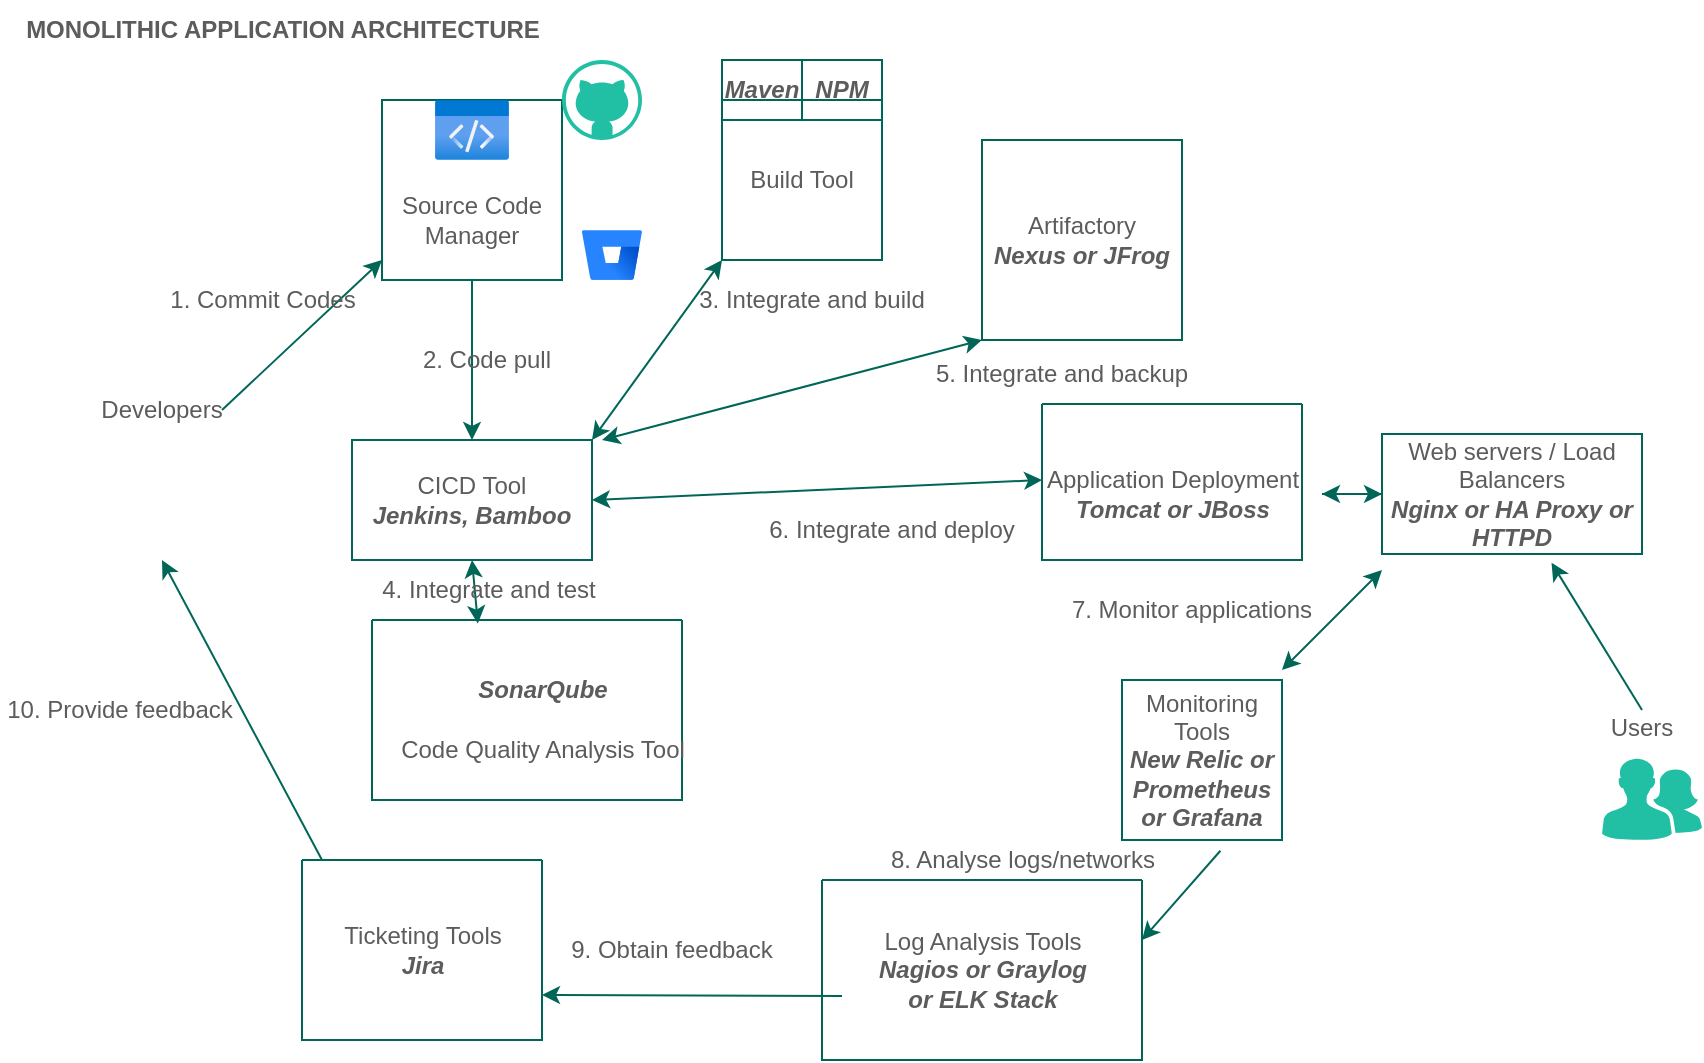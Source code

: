 <mxfile version="20.4.1" type="github" pages="2">
  <diagram id="n0YX-CEJoB1UbevrSjPl" name="Monolithic Application Architecture">
    <mxGraphModel dx="2742" dy="605" grid="1" gridSize="10" guides="1" tooltips="1" connect="1" arrows="1" fold="1" page="1" pageScale="1" pageWidth="850" pageHeight="1100" math="0" shadow="0">
      <root>
        <mxCell id="0" />
        <mxCell id="1" parent="0" />
        <mxCell id="-gWFEWzkOSPa2LKuE1_3-14" value="" style="shape=image;html=1;verticalAlign=top;verticalLabelPosition=bottom;imageAspect=0;aspect=fixed;image=https://cdn1.iconfinder.com/data/icons/user-pictures/100/male3-128.png;strokeColor=#006658;fontColor=#5C5C5C;fillColor=#21C0A5;" parent="1" vertex="1">
          <mxGeometry x="-820" y="202" width="58" height="58" as="geometry" />
        </mxCell>
        <mxCell id="-gWFEWzkOSPa2LKuE1_3-15" value="" style="shape=image;html=1;verticalAlign=top;verticalLabelPosition=bottom;imageAspect=0;aspect=fixed;image=https://cdn1.iconfinder.com/data/icons/user-pictures/100/female1-128.png;strokeColor=#006658;fontColor=#5C5C5C;fillColor=#21C0A5;" parent="1" vertex="1">
          <mxGeometry x="-770" y="201" width="60" height="60" as="geometry" />
        </mxCell>
        <mxCell id="-gWFEWzkOSPa2LKuE1_3-17" style="edgeStyle=orthogonalEdgeStyle;rounded=0;orthogonalLoop=1;jettySize=auto;html=1;exitX=0.5;exitY=1;exitDx=0;exitDy=0;strokeColor=#006658;fontColor=#5C5C5C;fillColor=#21C0A5;" parent="1" source="-gWFEWzkOSPa2LKuE1_3-14" target="-gWFEWzkOSPa2LKuE1_3-14" edge="1">
          <mxGeometry relative="1" as="geometry" />
        </mxCell>
        <mxCell id="-gWFEWzkOSPa2LKuE1_3-21" value="" style="whiteSpace=wrap;html=1;aspect=fixed;strokeColor=#006658;fontColor=#5C5C5C;fillColor=none;" parent="1" vertex="1">
          <mxGeometry x="-660" y="50" width="90" height="90" as="geometry" />
        </mxCell>
        <mxCell id="-gWFEWzkOSPa2LKuE1_3-45" value="" style="edgeStyle=orthogonalEdgeStyle;rounded=0;orthogonalLoop=1;jettySize=auto;html=1;strokeColor=#006658;fontColor=#5C5C5C;fillColor=#21C0A5;" parent="1" source="-gWFEWzkOSPa2LKuE1_3-28" target="-gWFEWzkOSPa2LKuE1_3-44" edge="1">
          <mxGeometry relative="1" as="geometry" />
        </mxCell>
        <mxCell id="-gWFEWzkOSPa2LKuE1_3-28" value="Source Code Manager" style="text;html=1;strokeColor=none;fillColor=none;align=center;verticalAlign=middle;whiteSpace=wrap;rounded=0;fontColor=#5C5C5C;" parent="1" vertex="1">
          <mxGeometry x="-660" y="80" width="90" height="60" as="geometry" />
        </mxCell>
        <mxCell id="-gWFEWzkOSPa2LKuE1_3-29" value="Developers" style="text;html=1;strokeColor=none;fillColor=none;align=center;verticalAlign=middle;whiteSpace=wrap;rounded=0;fontColor=#5C5C5C;" parent="1" vertex="1">
          <mxGeometry x="-800" y="190" width="60" height="30" as="geometry" />
        </mxCell>
        <mxCell id="-gWFEWzkOSPa2LKuE1_3-30" value="" style="aspect=fixed;html=1;points=[];align=center;image;fontSize=12;image=img/lib/azure2/general/Code.svg;strokeColor=#006658;fontColor=#5C5C5C;fillColor=none;" parent="1" vertex="1">
          <mxGeometry x="-633.46" y="50" width="36.92" height="30" as="geometry" />
        </mxCell>
        <mxCell id="-gWFEWzkOSPa2LKuE1_3-32" value="" style="endArrow=classic;html=1;rounded=0;strokeColor=#006658;fontColor=#5C5C5C;fillColor=#21C0A5;exitX=1;exitY=0.5;exitDx=0;exitDy=0;" parent="1" source="-gWFEWzkOSPa2LKuE1_3-29" edge="1">
          <mxGeometry width="50" height="50" relative="1" as="geometry">
            <mxPoint x="-710" y="180" as="sourcePoint" />
            <mxPoint x="-660" y="130" as="targetPoint" />
          </mxGeometry>
        </mxCell>
        <mxCell id="-gWFEWzkOSPa2LKuE1_3-33" value="" style="verticalLabelPosition=bottom;html=1;verticalAlign=top;align=center;strokeColor=none;fillColor=#21C0A5;shape=mxgraph.azure.github_code;pointerEvents=1;fontColor=#5C5C5C;" parent="1" vertex="1">
          <mxGeometry x="-570" y="30" width="40" height="40" as="geometry" />
        </mxCell>
        <mxCell id="-gWFEWzkOSPa2LKuE1_3-34" value="" style="shape=image;html=1;verticalAlign=top;verticalLabelPosition=bottom;imageAspect=0;aspect=fixed;image=https://cdn4.iconfinder.com/data/icons/socialcones/508/Gitlab-128.png;strokeColor=#006658;fontColor=#5C5C5C;fillColor=none;" parent="1" vertex="1">
          <mxGeometry x="-570" y="75" width="40" height="40" as="geometry" />
        </mxCell>
        <mxCell id="-gWFEWzkOSPa2LKuE1_3-35" value="" style="image;image=img/lib/atlassian/Bitbucket_Logo.svg;strokeColor=#006658;fontColor=#5C5C5C;fillColor=none;" parent="1" vertex="1">
          <mxGeometry x="-560" y="115" width="30" height="25" as="geometry" />
        </mxCell>
        <mxCell id="-gWFEWzkOSPa2LKuE1_3-36" value="1. Commit Codes" style="text;html=1;align=center;verticalAlign=middle;resizable=0;points=[];autosize=1;strokeColor=none;fillColor=none;fontColor=#5C5C5C;" parent="1" vertex="1">
          <mxGeometry x="-780" y="135" width="120" height="30" as="geometry" />
        </mxCell>
        <mxCell id="-gWFEWzkOSPa2LKuE1_3-38" value="Build Tool" style="whiteSpace=wrap;html=1;aspect=fixed;strokeColor=#006658;fontColor=#5C5C5C;fillColor=none;" parent="1" vertex="1">
          <mxGeometry x="-490" y="50" width="80" height="80" as="geometry" />
        </mxCell>
        <mxCell id="-gWFEWzkOSPa2LKuE1_3-39" value="&lt;b&gt;&lt;i&gt;NPM&lt;/i&gt;&lt;/b&gt;" style="whiteSpace=wrap;html=1;strokeColor=#006658;fontColor=#5C5C5C;fillColor=none;" parent="1" vertex="1">
          <mxGeometry x="-450" y="30" width="40" height="30" as="geometry" />
        </mxCell>
        <mxCell id="-gWFEWzkOSPa2LKuE1_3-40" value="&lt;b&gt;&lt;i&gt;Maven&lt;/i&gt;&lt;/b&gt;" style="whiteSpace=wrap;html=1;strokeColor=#006658;fontColor=#5C5C5C;fillColor=none;" parent="1" vertex="1">
          <mxGeometry x="-490" y="30" width="40" height="30" as="geometry" />
        </mxCell>
        <mxCell id="-gWFEWzkOSPa2LKuE1_3-44" value="CICD Tool&lt;br&gt;&lt;b&gt;&lt;i&gt;Jenkins, Bamboo&lt;/i&gt;&lt;/b&gt;" style="whiteSpace=wrap;html=1;strokeColor=#006658;fontColor=#5C5C5C;fillColor=none;" parent="1" vertex="1">
          <mxGeometry x="-675" y="220" width="120" height="60" as="geometry" />
        </mxCell>
        <mxCell id="-gWFEWzkOSPa2LKuE1_3-46" value="2. Code pull" style="text;html=1;strokeColor=none;fillColor=none;align=center;verticalAlign=middle;whiteSpace=wrap;rounded=0;fontColor=#5C5C5C;" parent="1" vertex="1">
          <mxGeometry x="-645" y="165" width="75" height="30" as="geometry" />
        </mxCell>
        <mxCell id="-gWFEWzkOSPa2LKuE1_3-47" value="" style="endArrow=classic;startArrow=classic;html=1;rounded=0;strokeColor=#006658;fontColor=#5C5C5C;fillColor=#21C0A5;exitX=1;exitY=0;exitDx=0;exitDy=0;entryX=0;entryY=1;entryDx=0;entryDy=0;" parent="1" source="-gWFEWzkOSPa2LKuE1_3-44" target="-gWFEWzkOSPa2LKuE1_3-38" edge="1">
          <mxGeometry width="50" height="50" relative="1" as="geometry">
            <mxPoint x="-460" y="310" as="sourcePoint" />
            <mxPoint x="-460" y="140" as="targetPoint" />
          </mxGeometry>
        </mxCell>
        <mxCell id="-gWFEWzkOSPa2LKuE1_3-48" value="3. Integrate and build" style="text;html=1;strokeColor=none;fillColor=none;align=center;verticalAlign=middle;whiteSpace=wrap;rounded=0;fontColor=#5C5C5C;" parent="1" vertex="1">
          <mxGeometry x="-510" y="135" width="130" height="30" as="geometry" />
        </mxCell>
        <mxCell id="-gWFEWzkOSPa2LKuE1_3-50" value="" style="swimlane;startSize=0;strokeColor=#006658;fontColor=#5C5C5C;fillColor=none;" parent="1" vertex="1">
          <mxGeometry x="-665" y="310" width="155" height="90" as="geometry" />
        </mxCell>
        <mxCell id="-gWFEWzkOSPa2LKuE1_3-52" value="Code Quality Analysis Tool" style="text;html=1;align=center;verticalAlign=middle;resizable=0;points=[];autosize=1;strokeColor=none;fillColor=none;fontColor=#5C5C5C;" parent="-gWFEWzkOSPa2LKuE1_3-50" vertex="1">
          <mxGeometry y="50" width="170" height="30" as="geometry" />
        </mxCell>
        <mxCell id="-gWFEWzkOSPa2LKuE1_3-57" value="" style="endArrow=classic;startArrow=classic;html=1;rounded=0;strokeColor=#006658;fontColor=#5C5C5C;fillColor=#21C0A5;entryX=0.5;entryY=1;entryDx=0;entryDy=0;exitX=0.465;exitY=1.06;exitDx=0;exitDy=0;exitPerimeter=0;" parent="1" target="-gWFEWzkOSPa2LKuE1_3-44" edge="1" source="-gWFEWzkOSPa2LKuE1_3-59">
          <mxGeometry width="50" height="50" relative="1" as="geometry">
            <mxPoint x="-615" y="370" as="sourcePoint" />
            <mxPoint x="-570" y="300" as="targetPoint" />
          </mxGeometry>
        </mxCell>
        <mxCell id="-gWFEWzkOSPa2LKuE1_3-59" value="4. Integrate and test" style="text;html=1;align=center;verticalAlign=middle;resizable=0;points=[];autosize=1;strokeColor=none;fillColor=none;fontColor=#5C5C5C;" parent="1" vertex="1">
          <mxGeometry x="-672.5" y="280" width="130" height="30" as="geometry" />
        </mxCell>
        <mxCell id="lnZVJrbV3pISOHpiNBGS-1" value="Artifactory&lt;br&gt;&lt;b&gt;&lt;i&gt;Nexus or JFrog&lt;/i&gt;&lt;/b&gt;" style="whiteSpace=wrap;html=1;aspect=fixed;strokeColor=#006658;fontColor=#5C5C5C;fillColor=none;" vertex="1" parent="1">
          <mxGeometry x="-360" y="70" width="100" height="100" as="geometry" />
        </mxCell>
        <mxCell id="lnZVJrbV3pISOHpiNBGS-2" value="" style="endArrow=classic;startArrow=classic;html=1;rounded=0;strokeColor=#006658;fontColor=#5C5C5C;fillColor=#21C0A5;entryX=0;entryY=1;entryDx=0;entryDy=0;" edge="1" parent="1" target="lnZVJrbV3pISOHpiNBGS-1">
          <mxGeometry width="50" height="50" relative="1" as="geometry">
            <mxPoint x="-550" y="220" as="sourcePoint" />
            <mxPoint x="-500" y="170" as="targetPoint" />
          </mxGeometry>
        </mxCell>
        <mxCell id="lnZVJrbV3pISOHpiNBGS-3" value="5. Integrate and backup" style="text;html=1;strokeColor=none;fillColor=none;align=center;verticalAlign=middle;whiteSpace=wrap;rounded=0;fontColor=#5C5C5C;" vertex="1" parent="1">
          <mxGeometry x="-400" y="172" width="160" height="30" as="geometry" />
        </mxCell>
        <mxCell id="lnZVJrbV3pISOHpiNBGS-5" value="&lt;b&gt;MONOLITHIC APPLICATION ARCHITECTURE&lt;/b&gt;" style="text;html=1;align=center;verticalAlign=middle;resizable=0;points=[];autosize=1;strokeColor=none;fillColor=none;fontColor=#5C5C5C;" vertex="1" parent="1">
          <mxGeometry x="-850" width="280" height="30" as="geometry" />
        </mxCell>
        <mxCell id="lnZVJrbV3pISOHpiNBGS-6" value="" style="swimlane;startSize=0;strokeColor=#006658;fontColor=#5C5C5C;fillColor=none;" vertex="1" parent="1">
          <mxGeometry x="-330" y="202" width="130" height="78" as="geometry" />
        </mxCell>
        <mxCell id="lnZVJrbV3pISOHpiNBGS-9" value="Application Deployment&lt;br&gt;&lt;b&gt;&lt;i&gt;Tomcat or JBoss&lt;/i&gt;&lt;/b&gt;" style="text;html=1;align=center;verticalAlign=middle;resizable=0;points=[];autosize=1;strokeColor=none;fillColor=none;fontColor=#5C5C5C;" vertex="1" parent="lnZVJrbV3pISOHpiNBGS-6">
          <mxGeometry x="-10" y="25" width="150" height="40" as="geometry" />
        </mxCell>
        <mxCell id="lnZVJrbV3pISOHpiNBGS-7" value="" style="endArrow=classic;startArrow=classic;html=1;rounded=0;strokeColor=#006658;fontColor=#5C5C5C;fillColor=#21C0A5;entryX=0.067;entryY=0.325;entryDx=0;entryDy=0;exitX=1;exitY=0.5;exitDx=0;exitDy=0;entryPerimeter=0;" edge="1" parent="1" source="-gWFEWzkOSPa2LKuE1_3-44" target="lnZVJrbV3pISOHpiNBGS-9">
          <mxGeometry width="50" height="50" relative="1" as="geometry">
            <mxPoint x="-450" y="290" as="sourcePoint" />
            <mxPoint x="-400" y="240" as="targetPoint" />
          </mxGeometry>
        </mxCell>
        <mxCell id="lnZVJrbV3pISOHpiNBGS-8" value="6. Integrate and deploy" style="text;html=1;strokeColor=none;fillColor=none;align=center;verticalAlign=middle;whiteSpace=wrap;rounded=0;fontColor=#5C5C5C;" vertex="1" parent="1">
          <mxGeometry x="-470" y="250" width="130" height="30" as="geometry" />
        </mxCell>
        <mxCell id="TjqHLSXgCUqiHAZbNDQD-3" value="" style="edgeStyle=orthogonalEdgeStyle;rounded=0;orthogonalLoop=1;jettySize=auto;html=1;strokeColor=#006658;fontColor=#5C5C5C;fillColor=#21C0A5;" edge="1" parent="1" source="lnZVJrbV3pISOHpiNBGS-11" target="lnZVJrbV3pISOHpiNBGS-9">
          <mxGeometry relative="1" as="geometry" />
        </mxCell>
        <mxCell id="lnZVJrbV3pISOHpiNBGS-11" value="Web servers / Load Balancers&lt;br&gt;&lt;b&gt;&lt;i&gt;Nginx or HA Proxy or HTTPD&lt;/i&gt;&lt;/b&gt;" style="whiteSpace=wrap;html=1;strokeColor=#006658;fontColor=#5C5C5C;fillColor=none;" vertex="1" parent="1">
          <mxGeometry x="-160" y="217" width="130" height="60" as="geometry" />
        </mxCell>
        <mxCell id="lnZVJrbV3pISOHpiNBGS-12" value="" style="edgeStyle=orthogonalEdgeStyle;rounded=0;orthogonalLoop=1;jettySize=auto;html=1;strokeColor=#006658;fontColor=#5C5C5C;fillColor=#21C0A5;" edge="1" parent="1" source="lnZVJrbV3pISOHpiNBGS-9" target="lnZVJrbV3pISOHpiNBGS-11">
          <mxGeometry relative="1" as="geometry">
            <Array as="points">
              <mxPoint x="-200" y="240" />
              <mxPoint x="-200" y="240" />
            </Array>
          </mxGeometry>
        </mxCell>
        <mxCell id="lnZVJrbV3pISOHpiNBGS-15" value="" style="verticalLabelPosition=bottom;sketch=0;html=1;fillColor=#21C0A5;strokeColor=none;verticalAlign=top;pointerEvents=1;align=center;shape=mxgraph.cisco_safe.people_places_things_icons.icon2;fontColor=#5C5C5C;" vertex="1" parent="1">
          <mxGeometry x="-50" y="379" width="50" height="41" as="geometry" />
        </mxCell>
        <mxCell id="lnZVJrbV3pISOHpiNBGS-16" value="Users" style="text;html=1;strokeColor=none;fillColor=none;align=center;verticalAlign=middle;whiteSpace=wrap;rounded=0;fontColor=#5C5C5C;" vertex="1" parent="1">
          <mxGeometry x="-60" y="349" width="60" height="30" as="geometry" />
        </mxCell>
        <mxCell id="lnZVJrbV3pISOHpiNBGS-17" value="" style="endArrow=classic;html=1;rounded=0;strokeColor=#006658;fontColor=#5C5C5C;fillColor=#21C0A5;entryX=0.652;entryY=1.073;entryDx=0;entryDy=0;entryPerimeter=0;" edge="1" parent="1" target="lnZVJrbV3pISOHpiNBGS-11">
          <mxGeometry width="50" height="50" relative="1" as="geometry">
            <mxPoint x="-30" y="355" as="sourcePoint" />
            <mxPoint x="20" y="305" as="targetPoint" />
          </mxGeometry>
        </mxCell>
        <mxCell id="lnZVJrbV3pISOHpiNBGS-18" value="Monitoring Tools&lt;br&gt;&lt;b&gt;&lt;i&gt;New Relic or Prometheus or Grafana&lt;/i&gt;&lt;/b&gt;" style="whiteSpace=wrap;html=1;aspect=fixed;strokeColor=#006658;fontColor=#5C5C5C;fillColor=none;" vertex="1" parent="1">
          <mxGeometry x="-290" y="340" width="80" height="80" as="geometry" />
        </mxCell>
        <mxCell id="lnZVJrbV3pISOHpiNBGS-19" value="" style="endArrow=classic;startArrow=classic;html=1;fontFamily=Helvetica;fontSize=11;fontColor=#5C5C5C;align=center;strokeColor=#006658;fillColor=#21C0A5;" edge="1" parent="1">
          <mxGeometry width="50" height="50" relative="1" as="geometry">
            <mxPoint x="-210" y="335" as="sourcePoint" />
            <mxPoint x="-160" y="285" as="targetPoint" />
          </mxGeometry>
        </mxCell>
        <mxCell id="lnZVJrbV3pISOHpiNBGS-20" value="7. Monitor applications" style="text;html=1;strokeColor=none;fillColor=none;align=center;verticalAlign=middle;whiteSpace=wrap;rounded=0;fontColor=#5C5C5C;" vertex="1" parent="1">
          <mxGeometry x="-360" y="290" width="210" height="30" as="geometry" />
        </mxCell>
        <mxCell id="-gWFEWzkOSPa2LKuE1_3-60" value="&lt;b&gt;&lt;i&gt;SonarQube&lt;/i&gt;&lt;/b&gt;" style="text;html=1;align=center;verticalAlign=middle;resizable=0;points=[];autosize=1;strokeColor=none;fillColor=none;fontColor=#5C5C5C;" parent="1" vertex="1">
          <mxGeometry x="-625" y="330" width="90" height="30" as="geometry" />
        </mxCell>
        <mxCell id="lnZVJrbV3pISOHpiNBGS-23" value="" style="swimlane;startSize=0;strokeColor=#006658;fontColor=#5C5C5C;fillColor=none;" vertex="1" parent="1">
          <mxGeometry x="-700" y="430" width="120" height="90" as="geometry" />
        </mxCell>
        <mxCell id="lnZVJrbV3pISOHpiNBGS-24" value="Ticketing Tools&lt;br&gt;&lt;b&gt;&lt;i&gt;Jira&lt;/i&gt;&lt;/b&gt;" style="text;html=1;align=center;verticalAlign=middle;resizable=0;points=[];autosize=1;strokeColor=none;fillColor=none;fontColor=#5C5C5C;" vertex="1" parent="lnZVJrbV3pISOHpiNBGS-23">
          <mxGeometry x="10" y="25" width="100" height="40" as="geometry" />
        </mxCell>
        <mxCell id="lnZVJrbV3pISOHpiNBGS-25" value="" style="endArrow=classic;html=1;rounded=0;strokeColor=#006658;fontColor=#5C5C5C;fillColor=#21C0A5;entryX=1;entryY=0.75;entryDx=0;entryDy=0;" edge="1" parent="1" target="lnZVJrbV3pISOHpiNBGS-23">
          <mxGeometry width="50" height="50" relative="1" as="geometry">
            <mxPoint x="-430" y="498" as="sourcePoint" />
            <mxPoint x="-400" y="430" as="targetPoint" />
            <Array as="points" />
          </mxGeometry>
        </mxCell>
        <mxCell id="lnZVJrbV3pISOHpiNBGS-26" value="9. Obtain feedback" style="text;html=1;strokeColor=none;fillColor=none;align=center;verticalAlign=middle;whiteSpace=wrap;rounded=0;fontColor=#5C5C5C;" vertex="1" parent="1">
          <mxGeometry x="-580" y="460" width="130" height="30" as="geometry" />
        </mxCell>
        <mxCell id="lnZVJrbV3pISOHpiNBGS-28" value="" style="swimlane;startSize=0;strokeColor=#006658;fontColor=#5C5C5C;fillColor=none;" vertex="1" parent="1">
          <mxGeometry x="-440" y="440" width="160" height="90" as="geometry" />
        </mxCell>
        <mxCell id="lnZVJrbV3pISOHpiNBGS-30" value="" style="endArrow=classic;html=1;rounded=0;strokeColor=#006658;fontColor=#5C5C5C;fillColor=#21C0A5;exitX=0.615;exitY=1.067;exitDx=0;exitDy=0;exitPerimeter=0;" edge="1" parent="1" source="lnZVJrbV3pISOHpiNBGS-18">
          <mxGeometry width="50" height="50" relative="1" as="geometry">
            <mxPoint x="-310" y="470" as="sourcePoint" />
            <mxPoint x="-280" y="470" as="targetPoint" />
          </mxGeometry>
        </mxCell>
        <mxCell id="lnZVJrbV3pISOHpiNBGS-31" value="Log Analysis Tools&lt;br&gt;&lt;b&gt;&lt;i&gt;Nagios or Graylog &lt;br&gt;or ELK Stack&lt;/i&gt;&lt;/b&gt;" style="text;html=1;align=center;verticalAlign=middle;resizable=0;points=[];autosize=1;strokeColor=none;fillColor=none;fontColor=#5C5C5C;" vertex="1" parent="1">
          <mxGeometry x="-425" y="455" width="130" height="60" as="geometry" />
        </mxCell>
        <mxCell id="lnZVJrbV3pISOHpiNBGS-32" value="8. Analyse logs/networks" style="text;html=1;align=center;verticalAlign=middle;resizable=0;points=[];autosize=1;strokeColor=none;fillColor=none;fontColor=#5C5C5C;" vertex="1" parent="1">
          <mxGeometry x="-420" y="415" width="160" height="30" as="geometry" />
        </mxCell>
        <mxCell id="lnZVJrbV3pISOHpiNBGS-34" value="" style="endArrow=classic;html=1;rounded=0;strokeColor=#006658;fontColor=#5C5C5C;fillColor=#21C0A5;" edge="1" parent="1">
          <mxGeometry width="50" height="50" relative="1" as="geometry">
            <mxPoint x="-690" y="430" as="sourcePoint" />
            <mxPoint x="-770" y="280" as="targetPoint" />
            <Array as="points">
              <mxPoint x="-690" y="430" />
            </Array>
          </mxGeometry>
        </mxCell>
        <mxCell id="lnZVJrbV3pISOHpiNBGS-35" value="10. Provide feedback" style="text;html=1;strokeColor=none;fillColor=none;align=center;verticalAlign=middle;whiteSpace=wrap;rounded=0;fontColor=#5C5C5C;" vertex="1" parent="1">
          <mxGeometry x="-851" y="340" width="120" height="30" as="geometry" />
        </mxCell>
      </root>
    </mxGraphModel>
  </diagram>
  <diagram id="q8Q8Tn2mnPcya7eOzfG_" name="Microservice Application Architecture">
    <mxGraphModel dx="1892" dy="1705" grid="1" gridSize="10" guides="1" tooltips="1" connect="1" arrows="1" fold="1" page="1" pageScale="1" pageWidth="850" pageHeight="1100" background="#F1FAEE" math="0" shadow="0">
      <root>
        <mxCell id="0" />
        <mxCell id="1" parent="0" />
        <mxCell id="BVTT12Qqvhb-sS7Ft4Zv-1" value="" style="shape=image;html=1;verticalAlign=top;verticalLabelPosition=bottom;imageAspect=0;aspect=fixed;image=https://cdn1.iconfinder.com/data/icons/user-pictures/100/male3-128.png;strokeColor=#457B9D;fontColor=#1D3557;fillColor=#A8DADC;" vertex="1" parent="1">
          <mxGeometry x="30" y="182" width="58" height="58" as="geometry" />
        </mxCell>
        <mxCell id="BVTT12Qqvhb-sS7Ft4Zv-2" value="" style="shape=image;html=1;verticalAlign=top;verticalLabelPosition=bottom;imageAspect=0;aspect=fixed;image=https://cdn1.iconfinder.com/data/icons/user-pictures/100/female1-128.png;strokeColor=#457B9D;fontColor=#1D3557;fillColor=#A8DADC;" vertex="1" parent="1">
          <mxGeometry x="80" y="181" width="60" height="60" as="geometry" />
        </mxCell>
        <mxCell id="BVTT12Qqvhb-sS7Ft4Zv-3" style="edgeStyle=orthogonalEdgeStyle;rounded=0;orthogonalLoop=1;jettySize=auto;html=1;exitX=0.5;exitY=1;exitDx=0;exitDy=0;strokeColor=#457B9D;fontColor=#1D3557;fillColor=#A8DADC;labelBackgroundColor=#F1FAEE;" edge="1" parent="1" source="BVTT12Qqvhb-sS7Ft4Zv-1" target="BVTT12Qqvhb-sS7Ft4Zv-1">
          <mxGeometry relative="1" as="geometry" />
        </mxCell>
        <mxCell id="BVTT12Qqvhb-sS7Ft4Zv-4" value="" style="whiteSpace=wrap;html=1;aspect=fixed;strokeColor=#457B9D;fontColor=#1D3557;fillColor=none;" vertex="1" parent="1">
          <mxGeometry x="190" y="30" width="90" height="90" as="geometry" />
        </mxCell>
        <mxCell id="BVTT12Qqvhb-sS7Ft4Zv-5" value="" style="edgeStyle=orthogonalEdgeStyle;rounded=0;orthogonalLoop=1;jettySize=auto;html=1;strokeColor=#457B9D;fontColor=#1D3557;fillColor=#A8DADC;labelBackgroundColor=#F1FAEE;" edge="1" parent="1" source="BVTT12Qqvhb-sS7Ft4Zv-6" target="BVTT12Qqvhb-sS7Ft4Zv-17">
          <mxGeometry relative="1" as="geometry" />
        </mxCell>
        <mxCell id="BVTT12Qqvhb-sS7Ft4Zv-6" value="Source Code Manager" style="text;html=1;strokeColor=none;fillColor=none;align=center;verticalAlign=middle;whiteSpace=wrap;rounded=0;fontColor=#1D3557;" vertex="1" parent="1">
          <mxGeometry x="190" y="60" width="90" height="60" as="geometry" />
        </mxCell>
        <mxCell id="BVTT12Qqvhb-sS7Ft4Zv-7" value="Developers" style="text;html=1;strokeColor=none;fillColor=none;align=center;verticalAlign=middle;whiteSpace=wrap;rounded=0;fontColor=#1D3557;" vertex="1" parent="1">
          <mxGeometry x="50" y="170" width="60" height="30" as="geometry" />
        </mxCell>
        <mxCell id="BVTT12Qqvhb-sS7Ft4Zv-8" value="" style="aspect=fixed;html=1;points=[];align=center;image;fontSize=12;image=img/lib/azure2/general/Code.svg;strokeColor=#457B9D;fontColor=#1D3557;fillColor=none;labelBackgroundColor=#F1FAEE;" vertex="1" parent="1">
          <mxGeometry x="216.54" y="30" width="36.92" height="30" as="geometry" />
        </mxCell>
        <mxCell id="BVTT12Qqvhb-sS7Ft4Zv-9" value="" style="endArrow=classic;html=1;rounded=0;strokeColor=#457B9D;fontColor=#1D3557;fillColor=#A8DADC;exitX=1;exitY=0.5;exitDx=0;exitDy=0;labelBackgroundColor=#F1FAEE;" edge="1" parent="1" source="BVTT12Qqvhb-sS7Ft4Zv-7">
          <mxGeometry width="50" height="50" relative="1" as="geometry">
            <mxPoint x="140" y="160" as="sourcePoint" />
            <mxPoint x="190" y="110" as="targetPoint" />
          </mxGeometry>
        </mxCell>
        <mxCell id="BVTT12Qqvhb-sS7Ft4Zv-10" value="" style="verticalLabelPosition=bottom;html=1;verticalAlign=top;align=center;strokeColor=none;fillColor=#A8DADC;shape=mxgraph.azure.github_code;pointerEvents=1;fontColor=#1D3557;" vertex="1" parent="1">
          <mxGeometry x="280" y="10" width="40" height="40" as="geometry" />
        </mxCell>
        <mxCell id="BVTT12Qqvhb-sS7Ft4Zv-11" value="" style="shape=image;html=1;verticalAlign=top;verticalLabelPosition=bottom;imageAspect=0;aspect=fixed;image=https://cdn4.iconfinder.com/data/icons/socialcones/508/Gitlab-128.png;strokeColor=#457B9D;fontColor=#1D3557;fillColor=none;" vertex="1" parent="1">
          <mxGeometry x="280" y="55" width="40" height="40" as="geometry" />
        </mxCell>
        <mxCell id="BVTT12Qqvhb-sS7Ft4Zv-12" value="" style="image;image=img/lib/atlassian/Bitbucket_Logo.svg;strokeColor=#457B9D;fontColor=#1D3557;fillColor=none;labelBackgroundColor=#F1FAEE;" vertex="1" parent="1">
          <mxGeometry x="290" y="95" width="30" height="25" as="geometry" />
        </mxCell>
        <mxCell id="BVTT12Qqvhb-sS7Ft4Zv-13" value="1. Commit Codes" style="text;html=1;align=center;verticalAlign=middle;resizable=0;points=[];autosize=1;strokeColor=none;fillColor=none;fontColor=#1D3557;" vertex="1" parent="1">
          <mxGeometry x="70" y="115" width="120" height="30" as="geometry" />
        </mxCell>
        <mxCell id="BVTT12Qqvhb-sS7Ft4Zv-14" value="Build Tool" style="whiteSpace=wrap;html=1;aspect=fixed;strokeColor=#457B9D;fontColor=#1D3557;fillColor=none;" vertex="1" parent="1">
          <mxGeometry x="360" y="30" width="80" height="80" as="geometry" />
        </mxCell>
        <mxCell id="BVTT12Qqvhb-sS7Ft4Zv-15" value="&lt;b&gt;&lt;i&gt;NPM&lt;/i&gt;&lt;/b&gt;" style="whiteSpace=wrap;html=1;strokeColor=#457B9D;fontColor=#1D3557;fillColor=none;" vertex="1" parent="1">
          <mxGeometry x="400" y="10" width="40" height="30" as="geometry" />
        </mxCell>
        <mxCell id="BVTT12Qqvhb-sS7Ft4Zv-16" value="&lt;b&gt;&lt;i&gt;Maven&lt;/i&gt;&lt;/b&gt;" style="whiteSpace=wrap;html=1;strokeColor=#457B9D;fontColor=#1D3557;fillColor=none;" vertex="1" parent="1">
          <mxGeometry x="360" y="10" width="40" height="30" as="geometry" />
        </mxCell>
        <mxCell id="BVTT12Qqvhb-sS7Ft4Zv-17" value="CICD Tool&lt;br&gt;&lt;b&gt;&lt;i&gt;Jenkins&lt;/i&gt;&lt;/b&gt;" style="whiteSpace=wrap;html=1;strokeColor=#457B9D;fontColor=#1D3557;fillColor=none;" vertex="1" parent="1">
          <mxGeometry x="175" y="200" width="120" height="60" as="geometry" />
        </mxCell>
        <mxCell id="BVTT12Qqvhb-sS7Ft4Zv-18" value="2. Code pull" style="text;html=1;strokeColor=none;fillColor=none;align=center;verticalAlign=middle;whiteSpace=wrap;rounded=0;fontColor=#1D3557;" vertex="1" parent="1">
          <mxGeometry x="205" y="145" width="75" height="30" as="geometry" />
        </mxCell>
        <mxCell id="BVTT12Qqvhb-sS7Ft4Zv-19" value="" style="endArrow=classic;startArrow=classic;html=1;rounded=0;strokeColor=#457B9D;fontColor=#1D3557;fillColor=#A8DADC;exitX=1;exitY=0;exitDx=0;exitDy=0;entryX=0;entryY=1;entryDx=0;entryDy=0;labelBackgroundColor=#F1FAEE;" edge="1" parent="1" source="BVTT12Qqvhb-sS7Ft4Zv-17" target="BVTT12Qqvhb-sS7Ft4Zv-14">
          <mxGeometry width="50" height="50" relative="1" as="geometry">
            <mxPoint x="390" y="290" as="sourcePoint" />
            <mxPoint x="390" y="120" as="targetPoint" />
          </mxGeometry>
        </mxCell>
        <mxCell id="BVTT12Qqvhb-sS7Ft4Zv-20" value="3. Integrate and build" style="text;html=1;strokeColor=none;fillColor=none;align=center;verticalAlign=middle;whiteSpace=wrap;rounded=0;fontColor=#1D3557;" vertex="1" parent="1">
          <mxGeometry x="340" y="115" width="130" height="30" as="geometry" />
        </mxCell>
        <mxCell id="BVTT12Qqvhb-sS7Ft4Zv-21" value="" style="swimlane;startSize=0;strokeColor=#457B9D;fontColor=#1D3557;fillColor=none;" vertex="1" parent="1">
          <mxGeometry x="185" y="290" width="155" height="90" as="geometry" />
        </mxCell>
        <mxCell id="BVTT12Qqvhb-sS7Ft4Zv-22" value="Code Quality Analysis Tool" style="text;html=1;align=center;verticalAlign=middle;resizable=0;points=[];autosize=1;strokeColor=none;fillColor=none;fontColor=#1D3557;" vertex="1" parent="BVTT12Qqvhb-sS7Ft4Zv-21">
          <mxGeometry y="50" width="170" height="30" as="geometry" />
        </mxCell>
        <mxCell id="BVTT12Qqvhb-sS7Ft4Zv-23" value="" style="endArrow=classic;startArrow=classic;html=1;rounded=0;strokeColor=#457B9D;fontColor=#1D3557;fillColor=#A8DADC;entryX=0.5;entryY=1;entryDx=0;entryDy=0;exitX=0.465;exitY=1.06;exitDx=0;exitDy=0;exitPerimeter=0;labelBackgroundColor=#F1FAEE;" edge="1" parent="1" source="BVTT12Qqvhb-sS7Ft4Zv-24" target="BVTT12Qqvhb-sS7Ft4Zv-17">
          <mxGeometry width="50" height="50" relative="1" as="geometry">
            <mxPoint x="235" y="350" as="sourcePoint" />
            <mxPoint x="280" y="280" as="targetPoint" />
          </mxGeometry>
        </mxCell>
        <mxCell id="BVTT12Qqvhb-sS7Ft4Zv-24" value="4. Integrate and test" style="text;html=1;align=center;verticalAlign=middle;resizable=0;points=[];autosize=1;strokeColor=none;fillColor=none;fontColor=#1D3557;" vertex="1" parent="1">
          <mxGeometry x="177.5" y="260" width="130" height="30" as="geometry" />
        </mxCell>
        <mxCell id="BVTT12Qqvhb-sS7Ft4Zv-25" value="Image Build" style="whiteSpace=wrap;html=1;aspect=fixed;strokeColor=#457B9D;fontColor=#1D3557;fillColor=none;" vertex="1" parent="1">
          <mxGeometry x="500" y="55" width="100" height="100" as="geometry" />
        </mxCell>
        <mxCell id="BVTT12Qqvhb-sS7Ft4Zv-26" value="" style="endArrow=classic;startArrow=classic;html=1;rounded=0;strokeColor=#457B9D;fontColor=#1D3557;fillColor=#A8DADC;entryX=0;entryY=1;entryDx=0;entryDy=0;labelBackgroundColor=#F1FAEE;" edge="1" parent="1" target="BVTT12Qqvhb-sS7Ft4Zv-25">
          <mxGeometry width="50" height="50" relative="1" as="geometry">
            <mxPoint x="300" y="200" as="sourcePoint" />
            <mxPoint x="350" y="150" as="targetPoint" />
          </mxGeometry>
        </mxCell>
        <mxCell id="BVTT12Qqvhb-sS7Ft4Zv-27" value="5. Integrate &amp;amp; build Docker containers" style="text;html=1;strokeColor=none;fillColor=none;align=center;verticalAlign=middle;whiteSpace=wrap;rounded=0;fontColor=#1D3557;" vertex="1" parent="1">
          <mxGeometry x="450" y="152" width="220" height="30" as="geometry" />
        </mxCell>
        <mxCell id="BVTT12Qqvhb-sS7Ft4Zv-28" value="&lt;b&gt;MICROSERVICE APPLICATION ARCHITECTURE&lt;/b&gt;" style="text;html=1;align=center;verticalAlign=middle;resizable=0;points=[];autosize=1;strokeColor=none;fillColor=none;fontColor=#1D3557;" vertex="1" parent="1">
          <mxGeometry x="-10" y="-20" width="300" height="30" as="geometry" />
        </mxCell>
        <mxCell id="BVTT12Qqvhb-sS7Ft4Zv-29" value="" style="swimlane;startSize=0;strokeColor=#457B9D;fontColor=#1D3557;fillColor=none;" vertex="1" parent="1">
          <mxGeometry x="580" y="175" width="230" height="81" as="geometry" />
        </mxCell>
        <mxCell id="BVTT12Qqvhb-sS7Ft4Zv-33" value="Service&lt;br&gt;&lt;i style=&quot;font-weight: bold;&quot;&gt;Node Port&amp;nbsp;&lt;/i&gt;" style="whiteSpace=wrap;html=1;strokeColor=#457B9D;fontColor=#1D3557;fillColor=none;" vertex="1" parent="BVTT12Qqvhb-sS7Ft4Zv-29">
          <mxGeometry x="190" y="4" width="40" height="61" as="geometry" />
        </mxCell>
        <mxCell id="-VGZ-4P_h_PqhJ25LR5G-2" value="" style="sketch=0;html=1;dashed=0;whitespace=wrap;fillColor=#A8DADC;strokeColor=#457B9D;points=[[0.005,0.63,0],[0.1,0.2,0],[0.9,0.2,0],[0.5,0,0],[0.995,0.63,0],[0.72,0.99,0],[0.5,1,0],[0.28,0.99,0]];shape=mxgraph.kubernetes.icon;prIcon=master;fontColor=#1D3557;" vertex="1" parent="BVTT12Qqvhb-sS7Ft4Zv-29">
          <mxGeometry y="18" width="50" height="48" as="geometry" />
        </mxCell>
        <mxCell id="-VGZ-4P_h_PqhJ25LR5G-3" value="Controller" style="text;html=1;align=center;verticalAlign=middle;resizable=0;points=[];autosize=1;strokeColor=none;fillColor=none;fontColor=#1D3557;" vertex="1" parent="BVTT12Qqvhb-sS7Ft4Zv-29">
          <mxGeometry x="-20" width="80" height="30" as="geometry" />
        </mxCell>
        <mxCell id="-VGZ-4P_h_PqhJ25LR5G-4" value="" style="sketch=0;html=1;dashed=0;whitespace=wrap;fillColor=#A8DADC;strokeColor=#457B9D;points=[[0.005,0.63,0],[0.1,0.2,0],[0.9,0.2,0],[0.5,0,0],[0.995,0.63,0],[0.72,0.99,0],[0.5,1,0],[0.28,0.99,0]];shape=mxgraph.kubernetes.icon;prIcon=node;fontColor=#1D3557;" vertex="1" parent="BVTT12Qqvhb-sS7Ft4Zv-29">
          <mxGeometry x="90" y="10" width="50" height="26" as="geometry" />
        </mxCell>
        <mxCell id="-VGZ-4P_h_PqhJ25LR5G-8" value="" style="sketch=0;html=1;dashed=0;whitespace=wrap;fillColor=#A8DADC;strokeColor=#457B9D;points=[[0.005,0.63,0],[0.1,0.2,0],[0.9,0.2,0],[0.5,0,0],[0.995,0.63,0],[0.72,0.99,0],[0.5,1,0],[0.28,0.99,0]];shape=mxgraph.kubernetes.icon;prIcon=node;fontColor=#1D3557;" vertex="1" parent="BVTT12Qqvhb-sS7Ft4Zv-29">
          <mxGeometry x="95" y="55" width="50" height="26" as="geometry" />
        </mxCell>
        <mxCell id="-VGZ-4P_h_PqhJ25LR5G-9" value="Worker 2" style="text;html=1;align=center;verticalAlign=middle;resizable=0;points=[];autosize=1;strokeColor=none;fillColor=none;fontColor=#1D3557;" vertex="1" parent="BVTT12Qqvhb-sS7Ft4Zv-29">
          <mxGeometry x="85" y="36" width="70" height="30" as="geometry" />
        </mxCell>
        <mxCell id="BVTT12Qqvhb-sS7Ft4Zv-31" value="" style="endArrow=classic;startArrow=classic;html=1;rounded=0;strokeColor=#457B9D;fontColor=#1D3557;fillColor=#A8DADC;exitX=1;exitY=0.5;exitDx=0;exitDy=0;labelBackgroundColor=#F1FAEE;" edge="1" parent="1" source="BVTT12Qqvhb-sS7Ft4Zv-17">
          <mxGeometry width="50" height="50" relative="1" as="geometry">
            <mxPoint x="400" y="270" as="sourcePoint" />
            <mxPoint x="590" y="220" as="targetPoint" />
          </mxGeometry>
        </mxCell>
        <mxCell id="BVTT12Qqvhb-sS7Ft4Zv-32" value="7. Integrate and deploy docker containers to k8s cluster" style="text;html=1;strokeColor=none;fillColor=none;align=center;verticalAlign=middle;whiteSpace=wrap;rounded=0;fontColor=#1D3557;" vertex="1" parent="1">
          <mxGeometry x="290" y="230" width="310" height="30" as="geometry" />
        </mxCell>
        <mxCell id="BVTT12Qqvhb-sS7Ft4Zv-35" value="" style="verticalLabelPosition=bottom;sketch=0;html=1;fillColor=#A8DADC;strokeColor=none;verticalAlign=top;pointerEvents=1;align=center;shape=mxgraph.cisco_safe.people_places_things_icons.icon2;fontColor=#1D3557;" vertex="1" parent="1">
          <mxGeometry x="800" y="359" width="50" height="41" as="geometry" />
        </mxCell>
        <mxCell id="BVTT12Qqvhb-sS7Ft4Zv-36" value="Users" style="text;html=1;strokeColor=none;fillColor=none;align=center;verticalAlign=middle;whiteSpace=wrap;rounded=0;fontColor=#1D3557;" vertex="1" parent="1">
          <mxGeometry x="790" y="329" width="60" height="30" as="geometry" />
        </mxCell>
        <mxCell id="BVTT12Qqvhb-sS7Ft4Zv-37" value="" style="endArrow=classic;html=1;rounded=0;strokeColor=#457B9D;fontColor=#1D3557;fillColor=#A8DADC;entryX=0.75;entryY=1;entryDx=0;entryDy=0;labelBackgroundColor=#F1FAEE;" edge="1" parent="1" target="BVTT12Qqvhb-sS7Ft4Zv-33">
          <mxGeometry width="50" height="50" relative="1" as="geometry">
            <mxPoint x="820" y="335" as="sourcePoint" />
            <mxPoint x="870" y="285" as="targetPoint" />
          </mxGeometry>
        </mxCell>
        <mxCell id="BVTT12Qqvhb-sS7Ft4Zv-38" value="Monitoring Tools&lt;br&gt;&lt;b&gt;&lt;i&gt;New Relic or Prometheus or Grafana&lt;/i&gt;&lt;/b&gt;" style="whiteSpace=wrap;html=1;aspect=fixed;strokeColor=#457B9D;fontColor=#1D3557;fillColor=none;" vertex="1" parent="1">
          <mxGeometry x="560" y="320" width="80" height="80" as="geometry" />
        </mxCell>
        <mxCell id="BVTT12Qqvhb-sS7Ft4Zv-39" value="" style="endArrow=classic;startArrow=classic;html=1;fontFamily=Helvetica;fontSize=11;fontColor=#1D3557;align=center;strokeColor=#457B9D;fillColor=#A8DADC;entryX=0.304;entryY=1.049;entryDx=0;entryDy=0;entryPerimeter=0;labelBackgroundColor=#F1FAEE;" edge="1" parent="1" target="BVTT12Qqvhb-sS7Ft4Zv-29">
          <mxGeometry width="50" height="50" relative="1" as="geometry">
            <mxPoint x="640" y="315" as="sourcePoint" />
            <mxPoint x="690" y="265" as="targetPoint" />
          </mxGeometry>
        </mxCell>
        <mxCell id="BVTT12Qqvhb-sS7Ft4Zv-40" value="9. Monitor applications" style="text;html=1;strokeColor=none;fillColor=none;align=center;verticalAlign=middle;whiteSpace=wrap;rounded=0;fontColor=#1D3557;" vertex="1" parent="1">
          <mxGeometry x="470" y="280" width="210" height="30" as="geometry" />
        </mxCell>
        <mxCell id="BVTT12Qqvhb-sS7Ft4Zv-41" value="&lt;b&gt;&lt;i&gt;SonarQube&lt;/i&gt;&lt;/b&gt;" style="text;html=1;align=center;verticalAlign=middle;resizable=0;points=[];autosize=1;strokeColor=none;fillColor=none;fontColor=#1D3557;" vertex="1" parent="1">
          <mxGeometry x="225" y="310" width="90" height="30" as="geometry" />
        </mxCell>
        <mxCell id="BVTT12Qqvhb-sS7Ft4Zv-42" value="" style="swimlane;startSize=0;strokeColor=#457B9D;fontColor=#1D3557;fillColor=none;" vertex="1" parent="1">
          <mxGeometry x="150" y="410" width="120" height="90" as="geometry" />
        </mxCell>
        <mxCell id="BVTT12Qqvhb-sS7Ft4Zv-43" value="Ticketing Tools&lt;br&gt;&lt;b&gt;&lt;i&gt;Jira&lt;/i&gt;&lt;/b&gt;" style="text;html=1;align=center;verticalAlign=middle;resizable=0;points=[];autosize=1;strokeColor=none;fillColor=none;fontColor=#1D3557;" vertex="1" parent="BVTT12Qqvhb-sS7Ft4Zv-42">
          <mxGeometry x="10" y="25" width="100" height="40" as="geometry" />
        </mxCell>
        <mxCell id="BVTT12Qqvhb-sS7Ft4Zv-44" value="" style="endArrow=classic;html=1;rounded=0;strokeColor=#457B9D;fontColor=#1D3557;fillColor=#A8DADC;entryX=1;entryY=0.75;entryDx=0;entryDy=0;labelBackgroundColor=#F1FAEE;" edge="1" parent="1" target="BVTT12Qqvhb-sS7Ft4Zv-42">
          <mxGeometry width="50" height="50" relative="1" as="geometry">
            <mxPoint x="420" y="478" as="sourcePoint" />
            <mxPoint x="450" y="410" as="targetPoint" />
            <Array as="points" />
          </mxGeometry>
        </mxCell>
        <mxCell id="BVTT12Qqvhb-sS7Ft4Zv-45" value="11. Obtain feedback" style="text;html=1;strokeColor=none;fillColor=none;align=center;verticalAlign=middle;whiteSpace=wrap;rounded=0;fontColor=#1D3557;" vertex="1" parent="1">
          <mxGeometry x="270" y="440" width="130" height="30" as="geometry" />
        </mxCell>
        <mxCell id="BVTT12Qqvhb-sS7Ft4Zv-46" value="" style="swimlane;startSize=0;strokeColor=#457B9D;fontColor=#1D3557;fillColor=none;" vertex="1" parent="1">
          <mxGeometry x="410" y="420" width="160" height="90" as="geometry" />
        </mxCell>
        <mxCell id="BVTT12Qqvhb-sS7Ft4Zv-47" value="" style="endArrow=classic;html=1;rounded=0;strokeColor=#457B9D;fontColor=#1D3557;fillColor=#A8DADC;exitX=0.615;exitY=1.067;exitDx=0;exitDy=0;exitPerimeter=0;labelBackgroundColor=#F1FAEE;" edge="1" parent="1" source="BVTT12Qqvhb-sS7Ft4Zv-38">
          <mxGeometry width="50" height="50" relative="1" as="geometry">
            <mxPoint x="540" y="450" as="sourcePoint" />
            <mxPoint x="570" y="450" as="targetPoint" />
          </mxGeometry>
        </mxCell>
        <mxCell id="BVTT12Qqvhb-sS7Ft4Zv-48" value="Log Analysis Tools&lt;br&gt;&lt;b&gt;&lt;i&gt;Nagios or Graylog &lt;br&gt;or ELK Stack&lt;/i&gt;&lt;/b&gt;" style="text;html=1;align=center;verticalAlign=middle;resizable=0;points=[];autosize=1;strokeColor=none;fillColor=none;fontColor=#1D3557;" vertex="1" parent="1">
          <mxGeometry x="425" y="435" width="130" height="60" as="geometry" />
        </mxCell>
        <mxCell id="BVTT12Qqvhb-sS7Ft4Zv-49" value="10. Analyse logs/networks" style="text;html=1;align=center;verticalAlign=middle;resizable=0;points=[];autosize=1;strokeColor=none;fillColor=none;fontColor=#1D3557;" vertex="1" parent="1">
          <mxGeometry x="430" y="395" width="160" height="30" as="geometry" />
        </mxCell>
        <mxCell id="BVTT12Qqvhb-sS7Ft4Zv-50" value="" style="endArrow=classic;html=1;rounded=0;strokeColor=#457B9D;fontColor=#1D3557;fillColor=#A8DADC;labelBackgroundColor=#F1FAEE;" edge="1" parent="1">
          <mxGeometry width="50" height="50" relative="1" as="geometry">
            <mxPoint x="160" y="410" as="sourcePoint" />
            <mxPoint x="80" y="260" as="targetPoint" />
            <Array as="points">
              <mxPoint x="160" y="410" />
            </Array>
          </mxGeometry>
        </mxCell>
        <mxCell id="BVTT12Qqvhb-sS7Ft4Zv-51" value="12. Provide feedback" style="text;html=1;strokeColor=none;fillColor=none;align=center;verticalAlign=middle;whiteSpace=wrap;rounded=0;fontColor=#1D3557;" vertex="1" parent="1">
          <mxGeometry x="-1" y="320" width="120" height="30" as="geometry" />
        </mxCell>
        <mxCell id="mC1ytGFi2W8Qnnx13sLE-1" value="" style="swimlane;startSize=0;strokeColor=#457B9D;fontColor=#1D3557;fillColor=none;" vertex="1" parent="1">
          <mxGeometry x="680" width="160" height="90" as="geometry" />
        </mxCell>
        <mxCell id="mC1ytGFi2W8Qnnx13sLE-7" value="Container Repository&lt;br&gt;&lt;b&gt;&lt;i&gt;DockerHub, Nexus, ECR&lt;/i&gt;&lt;/b&gt;" style="text;html=1;align=center;verticalAlign=middle;resizable=0;points=[];autosize=1;strokeColor=none;fillColor=none;fontColor=#1D3557;" vertex="1" parent="mC1ytGFi2W8Qnnx13sLE-1">
          <mxGeometry y="10" width="160" height="40" as="geometry" />
        </mxCell>
        <mxCell id="mC1ytGFi2W8Qnnx13sLE-4" value="" style="endArrow=classic;html=1;rounded=0;strokeColor=#457B9D;fontColor=#1D3557;fillColor=#A8DADC;exitX=1;exitY=0.75;exitDx=0;exitDy=0;labelBackgroundColor=#F1FAEE;" edge="1" parent="1" source="BVTT12Qqvhb-sS7Ft4Zv-25">
          <mxGeometry width="50" height="50" relative="1" as="geometry">
            <mxPoint x="630" y="90" as="sourcePoint" />
            <mxPoint x="680" y="40" as="targetPoint" />
            <Array as="points">
              <mxPoint x="680" y="40" />
            </Array>
          </mxGeometry>
        </mxCell>
        <mxCell id="mC1ytGFi2W8Qnnx13sLE-5" value="6. Docker push" style="text;html=1;strokeColor=none;fillColor=none;align=center;verticalAlign=middle;whiteSpace=wrap;rounded=0;fontColor=#1D3557;" vertex="1" parent="1">
          <mxGeometry x="600" y="50" width="60" height="30" as="geometry" />
        </mxCell>
        <mxCell id="-VGZ-4P_h_PqhJ25LR5G-7" value="Worker 1" style="text;html=1;align=center;verticalAlign=middle;resizable=0;points=[];autosize=1;strokeColor=none;fillColor=none;fontColor=#1D3557;" vertex="1" parent="1">
          <mxGeometry x="665" y="165" width="70" height="30" as="geometry" />
        </mxCell>
        <mxCell id="-VGZ-4P_h_PqhJ25LR5G-10" value="" style="sketch=0;aspect=fixed;html=1;points=[];align=center;image;fontSize=12;image=img/lib/mscae/Docker.svg;strokeColor=#457B9D;fontColor=#1D3557;fillColor=none;labelBackgroundColor=#F1FAEE;" vertex="1" parent="1">
          <mxGeometry x="520" y="111" width="50" height="41" as="geometry" />
        </mxCell>
        <mxCell id="-VGZ-4P_h_PqhJ25LR5G-12" value="" style="endArrow=classic;html=1;rounded=0;strokeColor=#457B9D;fontColor=#1D3557;fillColor=#A8DADC;entryX=0.063;entryY=1;entryDx=0;entryDy=0;entryPerimeter=0;labelBackgroundColor=#F1FAEE;" edge="1" parent="1" target="mC1ytGFi2W8Qnnx13sLE-1">
          <mxGeometry width="50" height="50" relative="1" as="geometry">
            <mxPoint x="690" y="200" as="sourcePoint" />
            <mxPoint x="740" y="150" as="targetPoint" />
          </mxGeometry>
        </mxCell>
        <mxCell id="-VGZ-4P_h_PqhJ25LR5G-13" value="8. Docker pull" style="text;html=1;align=center;verticalAlign=middle;resizable=0;points=[];autosize=1;strokeColor=none;fillColor=none;fontColor=#1D3557;" vertex="1" parent="1">
          <mxGeometry x="650" y="135" width="100" height="30" as="geometry" />
        </mxCell>
      </root>
    </mxGraphModel>
  </diagram>
</mxfile>

